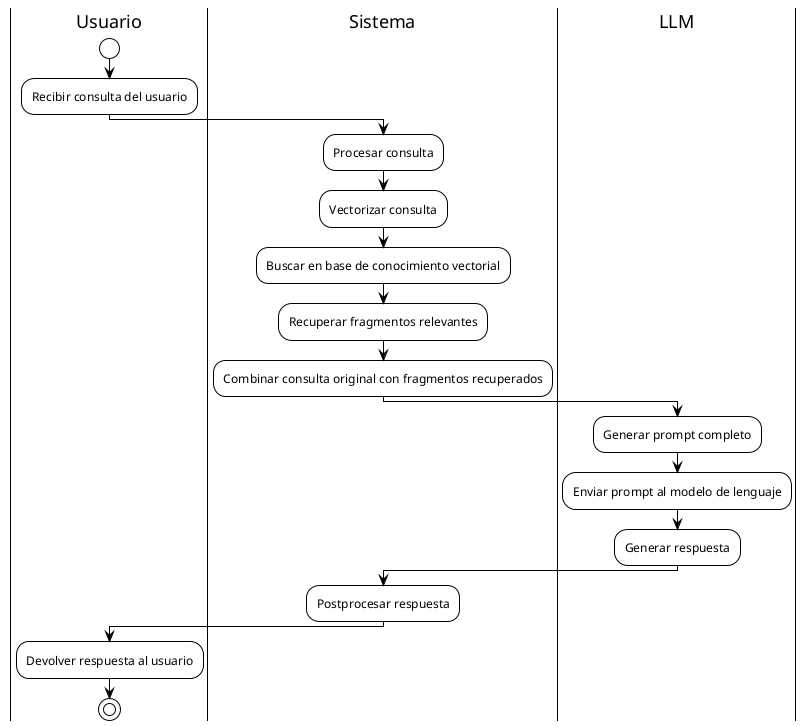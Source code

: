 @startuml
!theme plain

|Usuario|
start

:Recibir consulta del usuario;

|Sistema|
:Procesar consulta;
:Vectorizar consulta;
:Buscar en base de conocimiento vectorial;
:Recuperar fragmentos relevantes;
:Combinar consulta original con fragmentos recuperados;

|LLM|
:Generar prompt completo;
:Enviar prompt al modelo de lenguaje;
:Generar respuesta;

|Sistema|
:Postprocesar respuesta;

|Usuario|
:Devolver respuesta al usuario;

stop

@enduml 